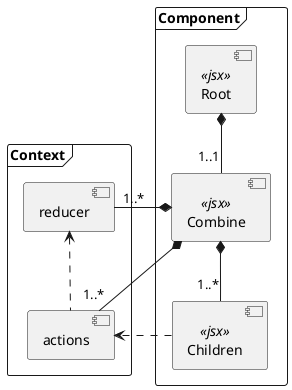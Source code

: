 @startuml architecture

frame "Context" {
  [actions]
  [reducer]
}

frame "Component" {
  [Root] <<jsx>>
  [Children] <<jsx>>
  [Combine] <<jsx>>
}

Root *-- "1..1" Combine
Combine *-- "1..*" Children

reducer <.. actions

Combine *- "1..*" reducer
Combine *- "1..*" actions

Children .> actions

@enduml
